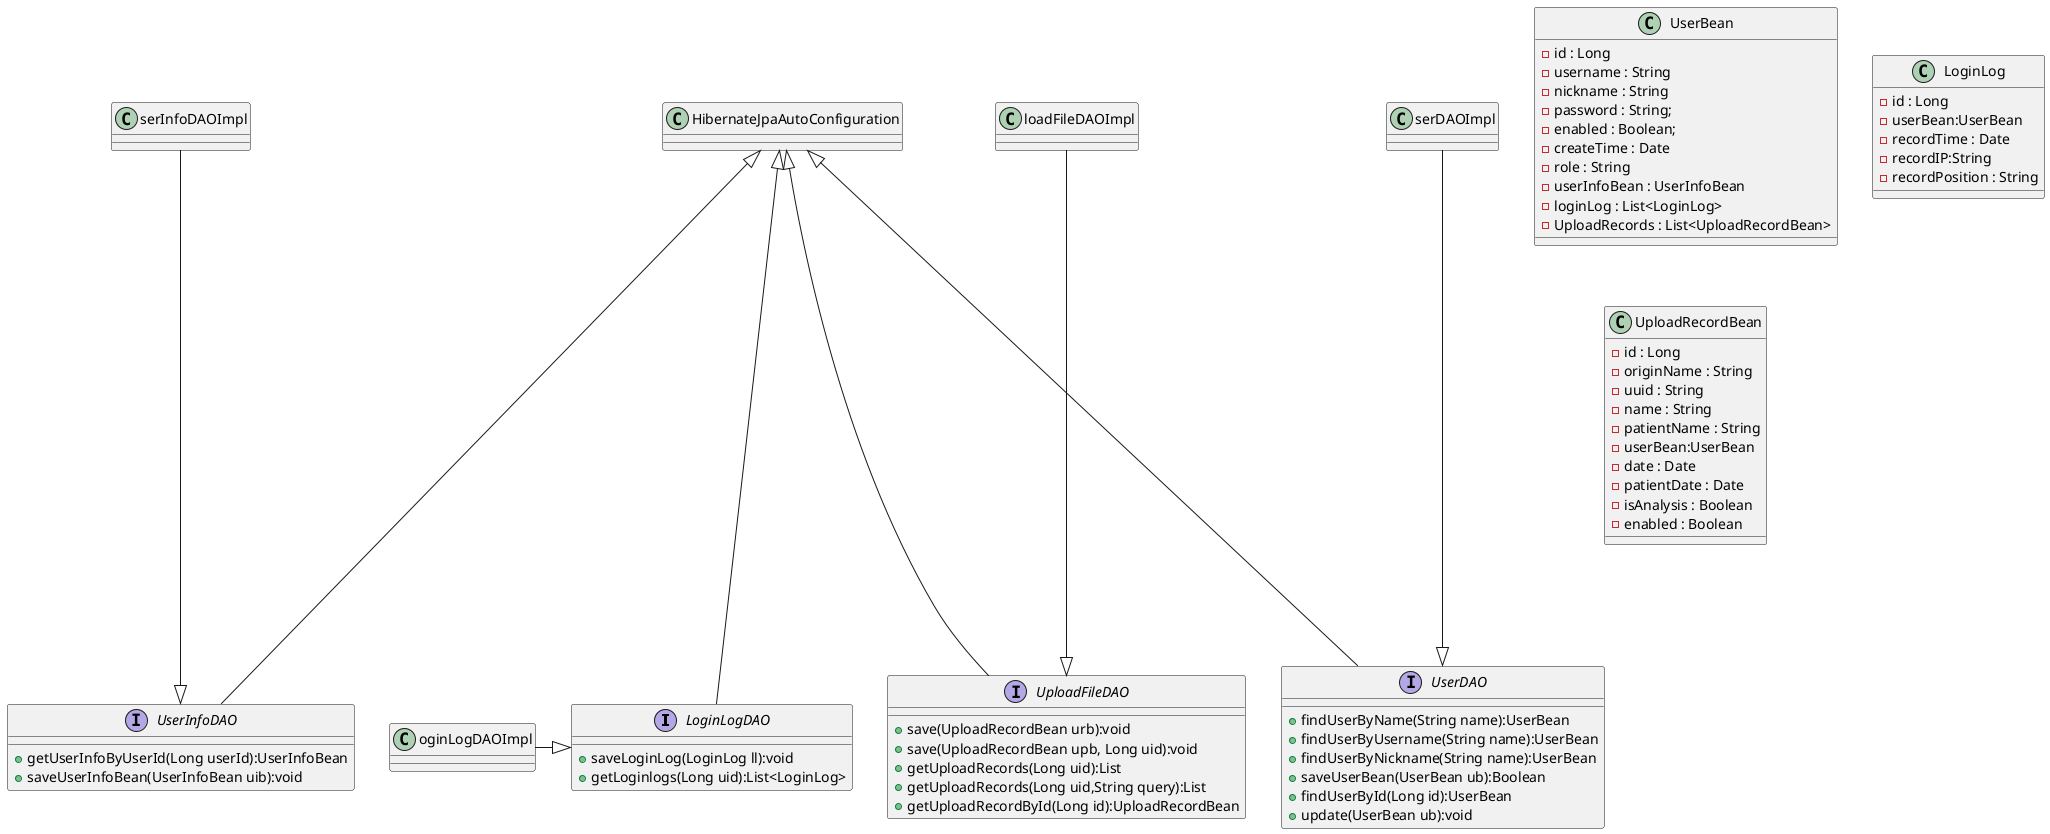 @startuml

interface LoginLogDAO{
    + saveLoginLog(LoginLog ll):void
    + getLoginlogs(Long uid):List<LoginLog>
}

interface UploadFileDAO {
    + save(UploadRecordBean urb):void
    + save(UploadRecordBean upb, Long uid):void
    + getUploadRecords(Long uid):List
    + getUploadRecords(Long uid,String query):List
    + getUploadRecordById(Long id):UploadRecordBean
}

 interface UserDAO{
    + findUserByName(String name):UserBean
    + findUserByUsername(String name):UserBean
    + findUserByNickname(String name):UserBean
    + saveUserBean(UserBean ub):Boolean
    + findUserById(Long id):UserBean
    + update(UserBean ub):void
}

interface UserInfoDAO {
     + getUserInfoByUserId(Long userId):UserInfoBean
     + saveUserInfoBean(UserInfoBean uib):void
}


HibernateJpaAutoConfiguration<|---- LoginLogDAO
HibernateJpaAutoConfiguration<|---- UploadFileDAO
HibernateJpaAutoConfiguration<|---- UserDAO
HibernateJpaAutoConfiguration<|---- UserInfoDAO
LoginLogDAO<|----LoginLogDAOImpl
UploadFileDAO<|----UploadFileDAOImpl
UserDAO<|----UserDAOImpl
UserInfoDAO<|----UserInfoDAOImpl

class UserBean{
    - id : Long
    - username : String
    - nickname : String
    - password : String;
    - enabled : Boolean;
    - createTime : Date
    - role : String
    - userInfoBean : UserInfoBean
    - loginLog : List<LoginLog>
    - UploadRecords : List<UploadRecordBean>
}

 class LoginLog {
    - id : Long
    - userBean:UserBean
    - recordTime : Date
    - recordIP:String
    - recordPosition : String
}

class UploadRecordBean {
    - id : Long
    - originName : String
    - uuid : String
    - name : String
    - patientName : String
    - userBean:UserBean
    - date : Date
    - patientDate : Date
    - isAnalysis : Boolean
    - enabled : Boolean
}

@enduml